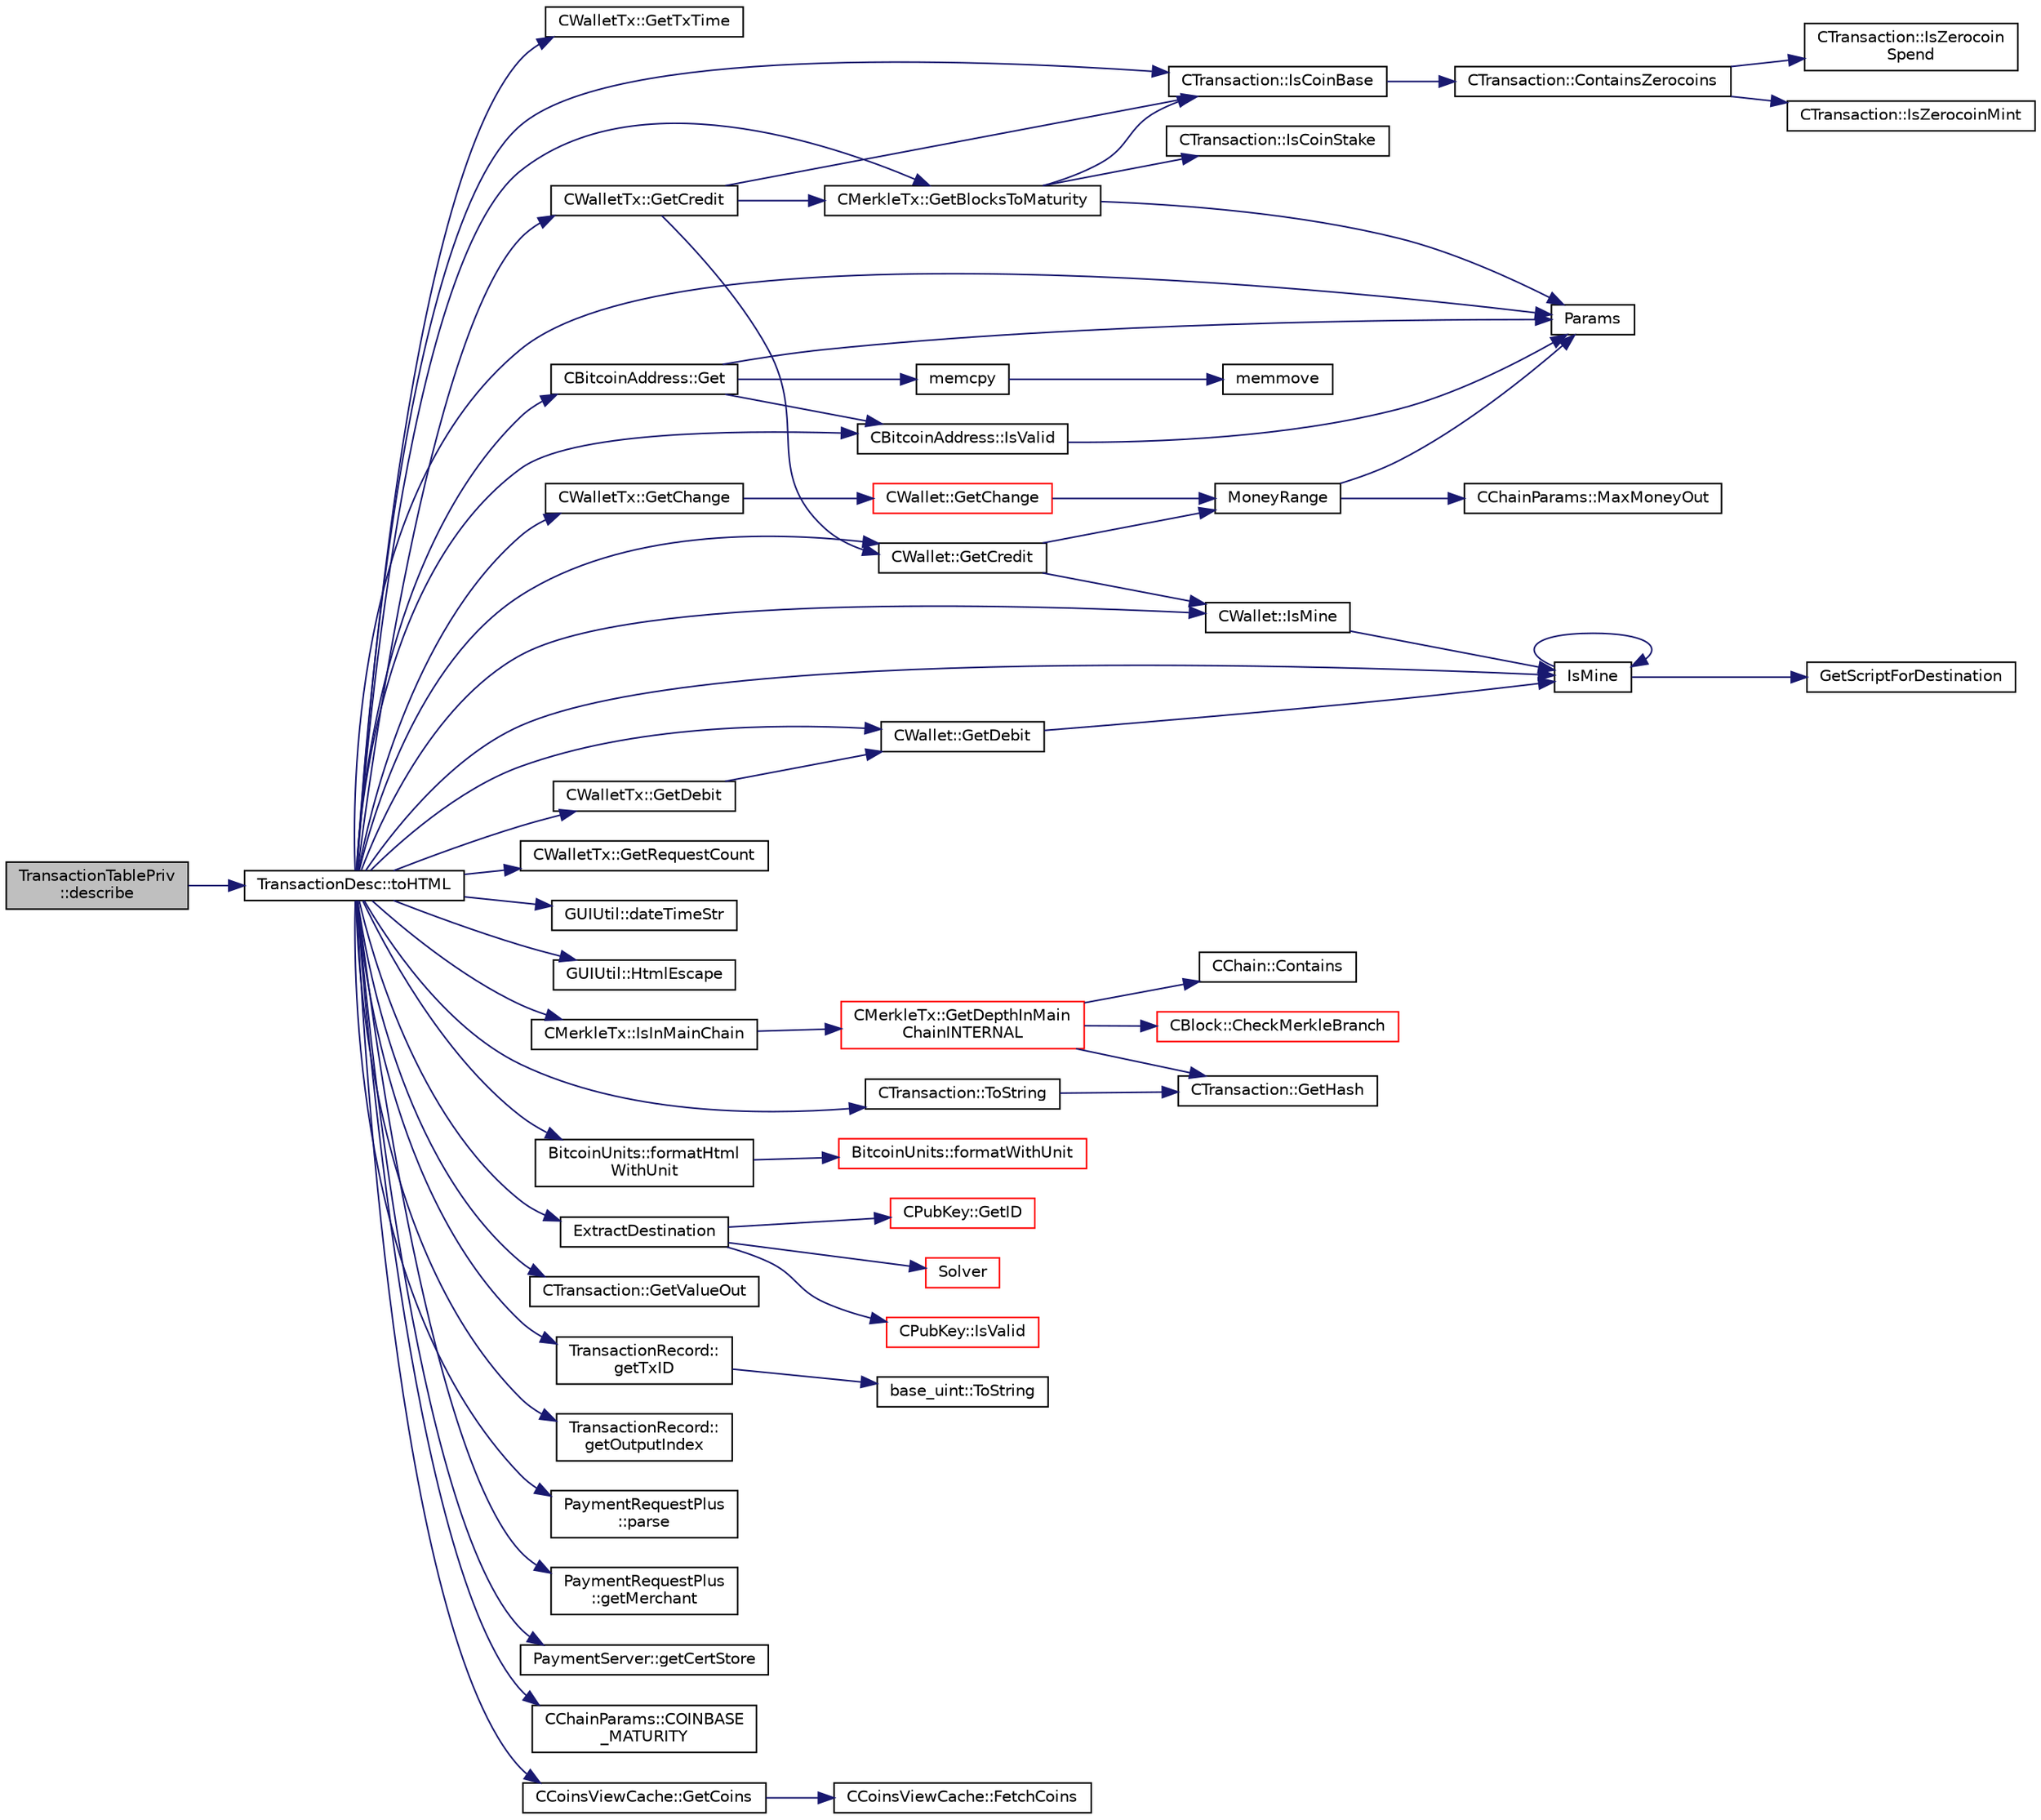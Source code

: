 digraph "TransactionTablePriv::describe"
{
  edge [fontname="Helvetica",fontsize="10",labelfontname="Helvetica",labelfontsize="10"];
  node [fontname="Helvetica",fontsize="10",shape=record];
  rankdir="LR";
  Node2 [label="TransactionTablePriv\l::describe",height=0.2,width=0.4,color="black", fillcolor="grey75", style="filled", fontcolor="black"];
  Node2 -> Node3 [color="midnightblue",fontsize="10",style="solid",fontname="Helvetica"];
  Node3 [label="TransactionDesc::toHTML",height=0.2,width=0.4,color="black", fillcolor="white", style="filled",URL="$class_transaction_desc.html#ab7c9dbb2048aae121dd9d75df86e64f4"];
  Node3 -> Node4 [color="midnightblue",fontsize="10",style="solid",fontname="Helvetica"];
  Node4 [label="CWalletTx::GetTxTime",height=0.2,width=0.4,color="black", fillcolor="white", style="filled",URL="$group__map_wallet.html#gab94368cf0553687d8f1fec5d2aaa1457"];
  Node3 -> Node5 [color="midnightblue",fontsize="10",style="solid",fontname="Helvetica"];
  Node5 [label="CWalletTx::GetCredit",height=0.2,width=0.4,color="black", fillcolor="white", style="filled",URL="$class_c_wallet_tx.html#a176e9ecbafbee27d604acbab9804885d"];
  Node5 -> Node6 [color="midnightblue",fontsize="10",style="solid",fontname="Helvetica"];
  Node6 [label="CTransaction::IsCoinBase",height=0.2,width=0.4,color="black", fillcolor="white", style="filled",URL="$class_c_transaction.html#a96256e8ac1bf79ad9c057e48c41132dd"];
  Node6 -> Node7 [color="midnightblue",fontsize="10",style="solid",fontname="Helvetica"];
  Node7 [label="CTransaction::ContainsZerocoins",height=0.2,width=0.4,color="black", fillcolor="white", style="filled",URL="$class_c_transaction.html#a613051e8e5651a7500cb455f37dd1116"];
  Node7 -> Node8 [color="midnightblue",fontsize="10",style="solid",fontname="Helvetica"];
  Node8 [label="CTransaction::IsZerocoin\lSpend",height=0.2,width=0.4,color="black", fillcolor="white", style="filled",URL="$class_c_transaction.html#a4cda5603795c5f9179d4c8bd43f809cd"];
  Node7 -> Node9 [color="midnightblue",fontsize="10",style="solid",fontname="Helvetica"];
  Node9 [label="CTransaction::IsZerocoinMint",height=0.2,width=0.4,color="black", fillcolor="white", style="filled",URL="$class_c_transaction.html#ab91efb1c2312e6feeecfbbfff11abbb1"];
  Node5 -> Node10 [color="midnightblue",fontsize="10",style="solid",fontname="Helvetica"];
  Node10 [label="CMerkleTx::GetBlocksToMaturity",height=0.2,width=0.4,color="black", fillcolor="white", style="filled",URL="$class_c_merkle_tx.html#a69ebd437f7b44169659c3527fe73b6ab"];
  Node10 -> Node6 [color="midnightblue",fontsize="10",style="solid",fontname="Helvetica"];
  Node10 -> Node11 [color="midnightblue",fontsize="10",style="solid",fontname="Helvetica"];
  Node11 [label="CTransaction::IsCoinStake",height=0.2,width=0.4,color="black", fillcolor="white", style="filled",URL="$class_c_transaction.html#ace4278a41a296d40dcf5fb2b9cf007ec"];
  Node10 -> Node12 [color="midnightblue",fontsize="10",style="solid",fontname="Helvetica"];
  Node12 [label="Params",height=0.2,width=0.4,color="black", fillcolor="white", style="filled",URL="$chainparams_8cpp.html#ace5c5b706d71a324a417dd2db394fd4a",tooltip="Return the currently selected parameters. "];
  Node5 -> Node13 [color="midnightblue",fontsize="10",style="solid",fontname="Helvetica"];
  Node13 [label="CWallet::GetCredit",height=0.2,width=0.4,color="black", fillcolor="white", style="filled",URL="$class_c_wallet.html#aa60b69c7d4ea6063ed83b13d7c6fe695"];
  Node13 -> Node14 [color="midnightblue",fontsize="10",style="solid",fontname="Helvetica"];
  Node14 [label="MoneyRange",height=0.2,width=0.4,color="black", fillcolor="white", style="filled",URL="$main_8cpp.html#a0529385ca34689843ef65d844a67c945"];
  Node14 -> Node12 [color="midnightblue",fontsize="10",style="solid",fontname="Helvetica"];
  Node14 -> Node15 [color="midnightblue",fontsize="10",style="solid",fontname="Helvetica"];
  Node15 [label="CChainParams::MaxMoneyOut",height=0.2,width=0.4,color="black", fillcolor="white", style="filled",URL="$class_c_chain_params.html#a82190f02d83daee6823362e3c25848d0"];
  Node13 -> Node16 [color="midnightblue",fontsize="10",style="solid",fontname="Helvetica"];
  Node16 [label="CWallet::IsMine",height=0.2,width=0.4,color="black", fillcolor="white", style="filled",URL="$group__map_wallet.html#ga4eada57edc1c443564b8cc9b853d955c"];
  Node16 -> Node17 [color="midnightblue",fontsize="10",style="solid",fontname="Helvetica"];
  Node17 [label="IsMine",height=0.2,width=0.4,color="black", fillcolor="white", style="filled",URL="$wallet__ismine_8cpp.html#adc59cf67d903c1ba1ef225561b85bfce"];
  Node17 -> Node18 [color="midnightblue",fontsize="10",style="solid",fontname="Helvetica"];
  Node18 [label="GetScriptForDestination",height=0.2,width=0.4,color="black", fillcolor="white", style="filled",URL="$standard_8cpp.html#ae40f28d3b46c21033f6ee1f1200d0321"];
  Node17 -> Node17 [color="midnightblue",fontsize="10",style="solid",fontname="Helvetica"];
  Node3 -> Node19 [color="midnightblue",fontsize="10",style="solid",fontname="Helvetica"];
  Node19 [label="CWalletTx::GetDebit",height=0.2,width=0.4,color="black", fillcolor="white", style="filled",URL="$class_c_wallet_tx.html#a7757c17a323e5f6f75c92acb398d3568",tooltip="filter decides which addresses will count towards the debit "];
  Node19 -> Node20 [color="midnightblue",fontsize="10",style="solid",fontname="Helvetica"];
  Node20 [label="CWallet::GetDebit",height=0.2,width=0.4,color="black", fillcolor="white", style="filled",URL="$group__map_wallet.html#ga5ab4855aac6f4b335421944403e44d6d"];
  Node20 -> Node17 [color="midnightblue",fontsize="10",style="solid",fontname="Helvetica"];
  Node3 -> Node21 [color="midnightblue",fontsize="10",style="solid",fontname="Helvetica"];
  Node21 [label="CWalletTx::GetRequestCount",height=0.2,width=0.4,color="black", fillcolor="white", style="filled",URL="$group__map_wallet.html#gafd3ca5b54d33038a06189f3f27a97910"];
  Node3 -> Node22 [color="midnightblue",fontsize="10",style="solid",fontname="Helvetica"];
  Node22 [label="GUIUtil::dateTimeStr",height=0.2,width=0.4,color="black", fillcolor="white", style="filled",URL="$namespace_g_u_i_util.html#aae732a04fea25190081120bf0cc773e8"];
  Node3 -> Node6 [color="midnightblue",fontsize="10",style="solid",fontname="Helvetica"];
  Node3 -> Node23 [color="midnightblue",fontsize="10",style="solid",fontname="Helvetica"];
  Node23 [label="GUIUtil::HtmlEscape",height=0.2,width=0.4,color="black", fillcolor="white", style="filled",URL="$namespace_g_u_i_util.html#a2d4b7f2c11ebc4b97af10bc20d19b1b2"];
  Node3 -> Node24 [color="midnightblue",fontsize="10",style="solid",fontname="Helvetica"];
  Node24 [label="CBitcoinAddress::IsValid",height=0.2,width=0.4,color="black", fillcolor="white", style="filled",URL="$class_c_bitcoin_address.html#ab39907ce6895062a8f8bf585270ef13b"];
  Node24 -> Node12 [color="midnightblue",fontsize="10",style="solid",fontname="Helvetica"];
  Node3 -> Node25 [color="midnightblue",fontsize="10",style="solid",fontname="Helvetica"];
  Node25 [label="CBitcoinAddress::Get",height=0.2,width=0.4,color="black", fillcolor="white", style="filled",URL="$class_c_bitcoin_address.html#a1e44de10dfc84d1fd2e15150f1e22b8e"];
  Node25 -> Node24 [color="midnightblue",fontsize="10",style="solid",fontname="Helvetica"];
  Node25 -> Node26 [color="midnightblue",fontsize="10",style="solid",fontname="Helvetica"];
  Node26 [label="memcpy",height=0.2,width=0.4,color="black", fillcolor="white", style="filled",URL="$glibc__compat_8cpp.html#a0f46826ab0466591e136db24394923cf"];
  Node26 -> Node27 [color="midnightblue",fontsize="10",style="solid",fontname="Helvetica"];
  Node27 [label="memmove",height=0.2,width=0.4,color="black", fillcolor="white", style="filled",URL="$glibc__compat_8cpp.html#a9778d49e9029dd75bc53ecbbf9f5e9a1"];
  Node25 -> Node12 [color="midnightblue",fontsize="10",style="solid",fontname="Helvetica"];
  Node3 -> Node17 [color="midnightblue",fontsize="10",style="solid",fontname="Helvetica"];
  Node3 -> Node13 [color="midnightblue",fontsize="10",style="solid",fontname="Helvetica"];
  Node3 -> Node28 [color="midnightblue",fontsize="10",style="solid",fontname="Helvetica"];
  Node28 [label="CMerkleTx::IsInMainChain",height=0.2,width=0.4,color="black", fillcolor="white", style="filled",URL="$class_c_merkle_tx.html#ad4b3623fabf1924dba2a7694e3418e1e"];
  Node28 -> Node29 [color="midnightblue",fontsize="10",style="solid",fontname="Helvetica"];
  Node29 [label="CMerkleTx::GetDepthInMain\lChainINTERNAL",height=0.2,width=0.4,color="red", fillcolor="white", style="filled",URL="$class_c_merkle_tx.html#ada4285bcdc83c90dc5829d9902b1271c"];
  Node29 -> Node30 [color="midnightblue",fontsize="10",style="solid",fontname="Helvetica"];
  Node30 [label="CChain::Contains",height=0.2,width=0.4,color="black", fillcolor="white", style="filled",URL="$class_c_chain.html#af1786dc229c215dea7f727c11df2c8dc",tooltip="Efficiently check whether a block is present in this chain. "];
  Node29 -> Node31 [color="midnightblue",fontsize="10",style="solid",fontname="Helvetica"];
  Node31 [label="CBlock::CheckMerkleBranch",height=0.2,width=0.4,color="red", fillcolor="white", style="filled",URL="$class_c_block.html#a81684cf96f6fb6731c869865b80d1ccd"];
  Node29 -> Node33 [color="midnightblue",fontsize="10",style="solid",fontname="Helvetica"];
  Node33 [label="CTransaction::GetHash",height=0.2,width=0.4,color="black", fillcolor="white", style="filled",URL="$class_c_transaction.html#a7efd1379de830341417c0bfa23a149aa"];
  Node3 -> Node35 [color="midnightblue",fontsize="10",style="solid",fontname="Helvetica"];
  Node35 [label="BitcoinUnits::formatHtml\lWithUnit",height=0.2,width=0.4,color="black", fillcolor="white", style="filled",URL="$class_bitcoin_units.html#a5f4ef08b81386d393a16001bdfef5d56"];
  Node35 -> Node36 [color="midnightblue",fontsize="10",style="solid",fontname="Helvetica"];
  Node36 [label="BitcoinUnits::formatWithUnit",height=0.2,width=0.4,color="red", fillcolor="white", style="filled",URL="$class_bitcoin_units.html#aef9fb7509257bc84ee459d7f0c663020",tooltip="Format as string (with unit) "];
  Node3 -> Node10 [color="midnightblue",fontsize="10",style="solid",fontname="Helvetica"];
  Node3 -> Node16 [color="midnightblue",fontsize="10",style="solid",fontname="Helvetica"];
  Node3 -> Node42 [color="midnightblue",fontsize="10",style="solid",fontname="Helvetica"];
  Node42 [label="ExtractDestination",height=0.2,width=0.4,color="black", fillcolor="white", style="filled",URL="$standard_8cpp.html#a951f7e601746ae076afdf3169ecca2fc"];
  Node42 -> Node43 [color="midnightblue",fontsize="10",style="solid",fontname="Helvetica"];
  Node43 [label="Solver",height=0.2,width=0.4,color="red", fillcolor="white", style="filled",URL="$standard_8cpp.html#a6ee6be50bff44464e905680c6fcee6dc",tooltip="Return public keys or hashes from scriptPubKey, for &#39;standard&#39; transaction types. ..."];
  Node42 -> Node51 [color="midnightblue",fontsize="10",style="solid",fontname="Helvetica"];
  Node51 [label="CPubKey::IsValid",height=0.2,width=0.4,color="red", fillcolor="white", style="filled",URL="$class_c_pub_key.html#a4fa94293cf8577fd039b9a133f6c7f30"];
  Node42 -> Node54 [color="midnightblue",fontsize="10",style="solid",fontname="Helvetica"];
  Node54 [label="CPubKey::GetID",height=0.2,width=0.4,color="red", fillcolor="white", style="filled",URL="$class_c_pub_key.html#a2675f7e6f72eff68e7a5227289feb021",tooltip="Get the KeyID of this public key (hash of its serialization) "];
  Node3 -> Node61 [color="midnightblue",fontsize="10",style="solid",fontname="Helvetica"];
  Node61 [label="CWalletTx::GetChange",height=0.2,width=0.4,color="black", fillcolor="white", style="filled",URL="$class_c_wallet_tx.html#a714fe72284e4cc436d84f751a9a7aa60"];
  Node61 -> Node62 [color="midnightblue",fontsize="10",style="solid",fontname="Helvetica"];
  Node62 [label="CWallet::GetChange",height=0.2,width=0.4,color="red", fillcolor="white", style="filled",URL="$class_c_wallet.html#ac1abe6ee00d6a8f20e92e164c423a6d5"];
  Node62 -> Node14 [color="midnightblue",fontsize="10",style="solid",fontname="Helvetica"];
  Node3 -> Node64 [color="midnightblue",fontsize="10",style="solid",fontname="Helvetica"];
  Node64 [label="CTransaction::GetValueOut",height=0.2,width=0.4,color="black", fillcolor="white", style="filled",URL="$class_c_transaction.html#aa4ce691dbb2ce32838d94d15801f6644"];
  Node3 -> Node20 [color="midnightblue",fontsize="10",style="solid",fontname="Helvetica"];
  Node3 -> Node65 [color="midnightblue",fontsize="10",style="solid",fontname="Helvetica"];
  Node65 [label="TransactionRecord::\lgetTxID",height=0.2,width=0.4,color="black", fillcolor="white", style="filled",URL="$class_transaction_record.html#a838d881f68f967b751e7f7707bccfffa",tooltip="Return the unique identifier for this transaction (part) "];
  Node65 -> Node66 [color="midnightblue",fontsize="10",style="solid",fontname="Helvetica"];
  Node66 [label="base_uint::ToString",height=0.2,width=0.4,color="black", fillcolor="white", style="filled",URL="$classbase__uint.html#acccba4d9d51a0c36261718ca0cbb293b"];
  Node3 -> Node67 [color="midnightblue",fontsize="10",style="solid",fontname="Helvetica"];
  Node67 [label="TransactionRecord::\lgetOutputIndex",height=0.2,width=0.4,color="black", fillcolor="white", style="filled",URL="$class_transaction_record.html#a51d9d52d92a57448ab9b237e968c5ff6",tooltip="Return the output index of the subtransaction. "];
  Node3 -> Node68 [color="midnightblue",fontsize="10",style="solid",fontname="Helvetica"];
  Node68 [label="PaymentRequestPlus\l::parse",height=0.2,width=0.4,color="black", fillcolor="white", style="filled",URL="$class_payment_request_plus.html#aaa495c136209bac976cc195705a6c509"];
  Node3 -> Node69 [color="midnightblue",fontsize="10",style="solid",fontname="Helvetica"];
  Node69 [label="PaymentRequestPlus\l::getMerchant",height=0.2,width=0.4,color="black", fillcolor="white", style="filled",URL="$class_payment_request_plus.html#a3d13d13cf6a552695971cc257a33ca81"];
  Node3 -> Node70 [color="midnightblue",fontsize="10",style="solid",fontname="Helvetica"];
  Node70 [label="PaymentServer::getCertStore",height=0.2,width=0.4,color="black", fillcolor="white", style="filled",URL="$class_payment_server.html#ac3b7495238d833e76beb2fe11c0f6055"];
  Node3 -> Node12 [color="midnightblue",fontsize="10",style="solid",fontname="Helvetica"];
  Node3 -> Node71 [color="midnightblue",fontsize="10",style="solid",fontname="Helvetica"];
  Node71 [label="CChainParams::COINBASE\l_MATURITY",height=0.2,width=0.4,color="black", fillcolor="white", style="filled",URL="$class_c_chain_params.html#ab752b3ae1230aaf40b5a2d14d628fab7"];
  Node3 -> Node72 [color="midnightblue",fontsize="10",style="solid",fontname="Helvetica"];
  Node72 [label="CTransaction::ToString",height=0.2,width=0.4,color="black", fillcolor="white", style="filled",URL="$class_c_transaction.html#a80370923c3ac828de68919295d5d0659"];
  Node72 -> Node33 [color="midnightblue",fontsize="10",style="solid",fontname="Helvetica"];
  Node3 -> Node73 [color="midnightblue",fontsize="10",style="solid",fontname="Helvetica"];
  Node73 [label="CCoinsViewCache::GetCoins",height=0.2,width=0.4,color="black", fillcolor="white", style="filled",URL="$class_c_coins_view_cache.html#a1b62444593fdb580bfa4bd6fab41fafa",tooltip="Retrieve the CCoins (unspent transaction outputs) for a given txid. "];
  Node73 -> Node74 [color="midnightblue",fontsize="10",style="solid",fontname="Helvetica"];
  Node74 [label="CCoinsViewCache::FetchCoins",height=0.2,width=0.4,color="black", fillcolor="white", style="filled",URL="$class_c_coins_view_cache.html#a7d385628b7d821d2d5b6c5aaf1734616"];
}
